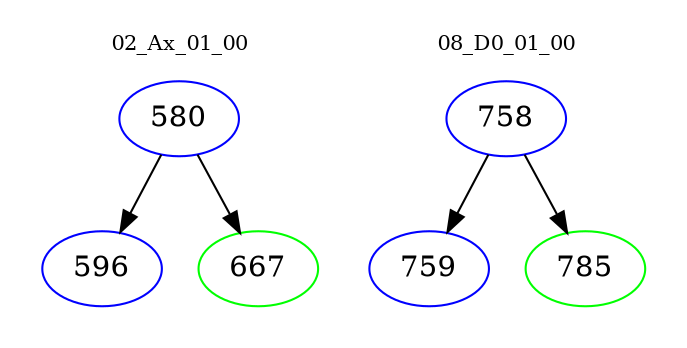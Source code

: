 digraph{
subgraph cluster_0 {
color = white
label = "02_Ax_01_00";
fontsize=10;
T0_580 [label="580", color="blue"]
T0_580 -> T0_596 [color="black"]
T0_596 [label="596", color="blue"]
T0_580 -> T0_667 [color="black"]
T0_667 [label="667", color="green"]
}
subgraph cluster_1 {
color = white
label = "08_D0_01_00";
fontsize=10;
T1_758 [label="758", color="blue"]
T1_758 -> T1_759 [color="black"]
T1_759 [label="759", color="blue"]
T1_758 -> T1_785 [color="black"]
T1_785 [label="785", color="green"]
}
}
